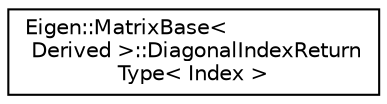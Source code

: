 digraph "Graphical Class Hierarchy"
{
  edge [fontname="Helvetica",fontsize="10",labelfontname="Helvetica",labelfontsize="10"];
  node [fontname="Helvetica",fontsize="10",shape=record];
  rankdir="LR";
  Node1 [label="Eigen::MatrixBase\<\l Derived \>::DiagonalIndexReturn\lType\< Index \>",height=0.2,width=0.4,color="black", fillcolor="white", style="filled",URL="$struct_eigen_1_1_matrix_base_1_1_diagonal_index_return_type.html"];
}
